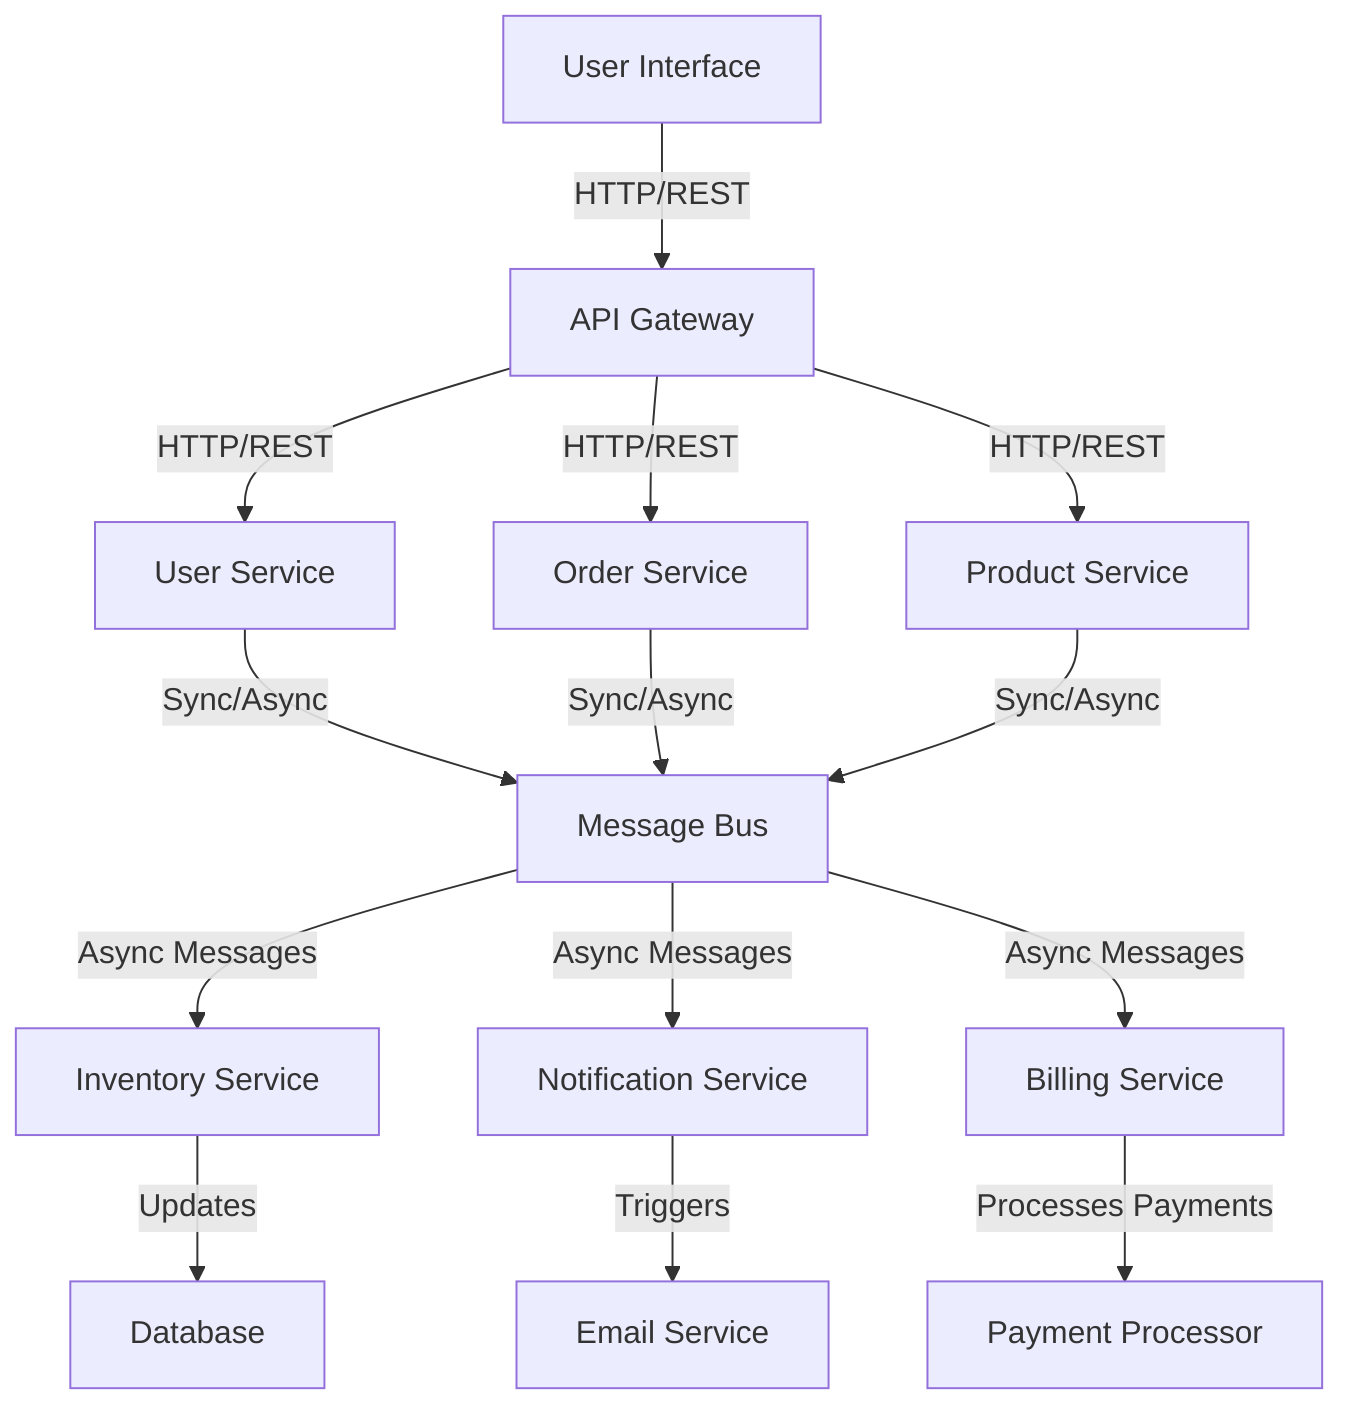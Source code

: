 graph TB
    UI[User Interface] -- HTTP/REST --> Gateway[API Gateway]

    Gateway -- HTTP/REST --> UserSvc[User Service]
    Gateway -- HTTP/REST --> OrderSvc[Order Service]
    Gateway -- HTTP/REST --> ProductSvc[Product Service]

    UserSvc -- Sync/Async --> MessageBus[Message Bus]
    OrderSvc -- Sync/Async --> MessageBus
    ProductSvc -- Sync/Async --> MessageBus

    MessageBus -- Async Messages --> InventorySvc[Inventory Service]
    MessageBus -- Async Messages --> NotificationSvc[Notification Service]
    MessageBus -- Async Messages --> BillingSvc[Billing Service]

    InventorySvc -- Updates --> DB[Database]
    NotificationSvc -- Triggers --> EmailSvc[Email Service]
    BillingSvc -- Processes Payments --> PaymentSvc[Payment Processor]

    class UserSvc,OrderSvc,ProductSvc,InventorySvc,NotificationSvc,BillingSvc service;
    class DB database;
    class MessageBus messagebus;
    class EmailSvc,PaymentSvc external;